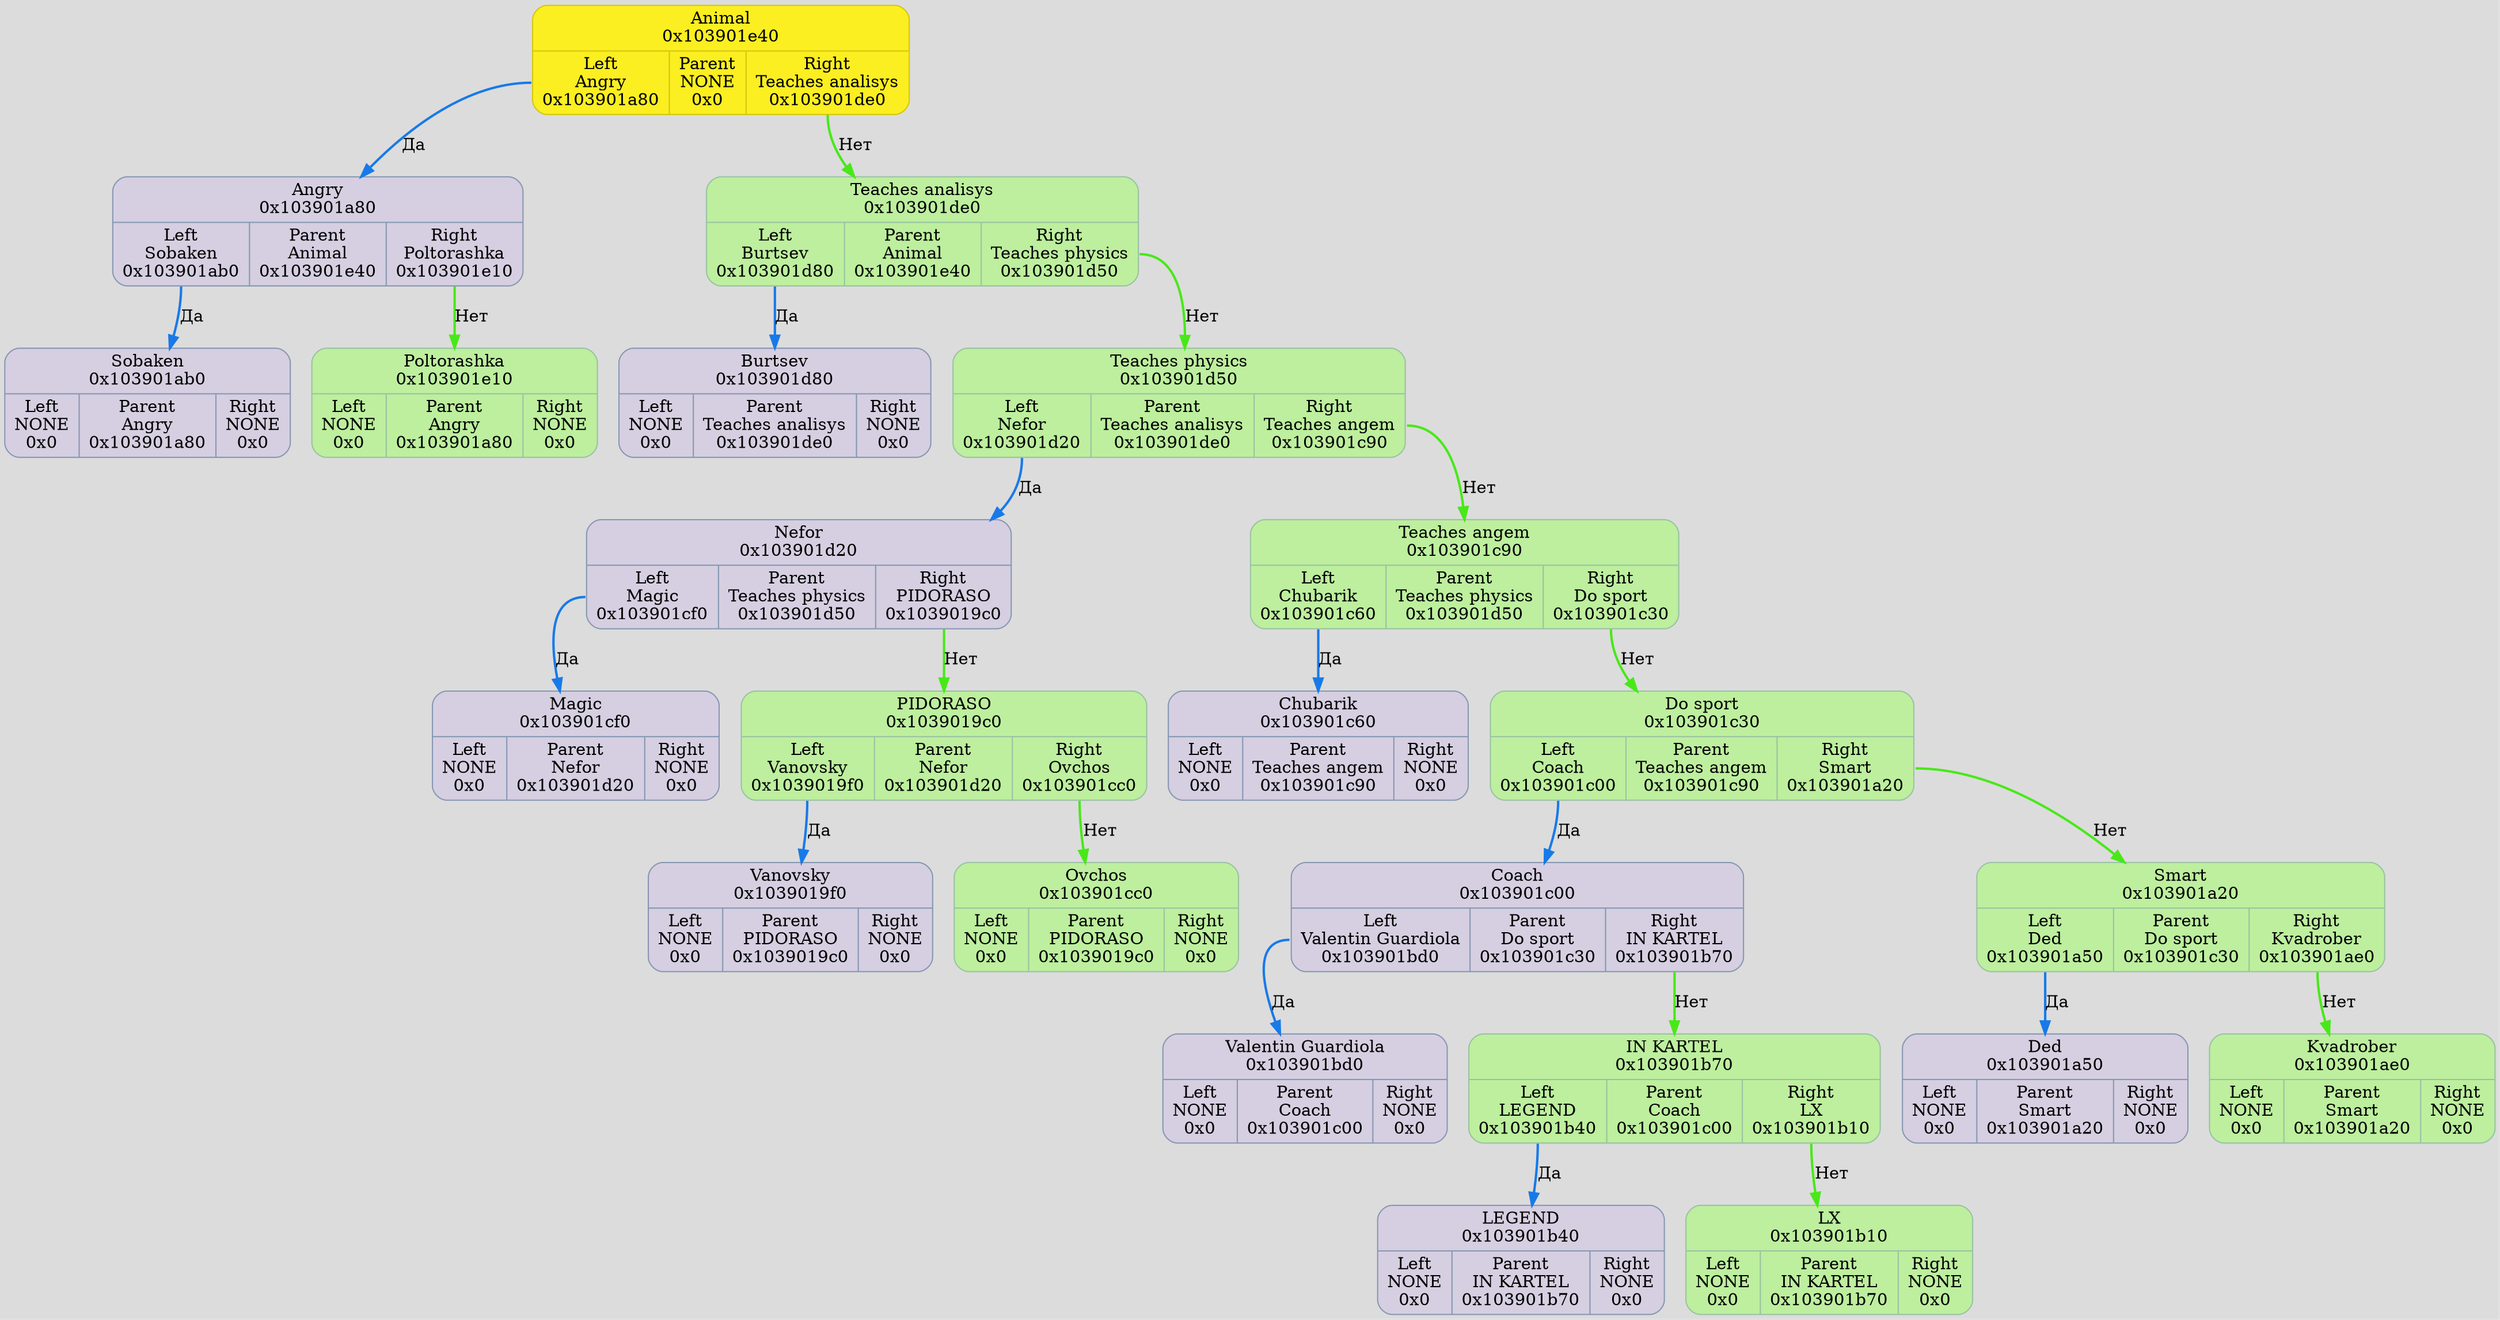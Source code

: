 digraph {
	fontname = "UbuntuMono";
	bgcolor = "#DCDCDC";

	node0x103901e40 [ shape = Mrecord; style = filled; fillcolor = "#FBEE21"; color = "#D3C70D"; fontcolor = "#000000";label = " { Animal\n0x103901e40 | { <left> Left\nAngry\n0x103901a80 | Parent\nNONE\n0x0 | <right> Right\nTeaches analisys\n0x103901de0 } } ";  ];
	node0x103901e40:<left> -> node0x103901a80 [ style = "bold"; color = "#187AE8"; label = "Да"; ];
	node0x103901a80 [ shape = Mrecord; style = filled; fillcolor = "#D5CFE1"; color = "#8797b2"; fontcolor = "#000000";label = " { Angry\n0x103901a80 | { <left> Left\nSobaken\n0x103901ab0 | Parent\nAnimal\n0x103901e40 | <right> Right\nPoltorashka\n0x103901e10 } } ";  ];
	node0x103901a80:<left> -> node0x103901ab0 [ style = "bold"; color = "#187AE8"; label = "Да"; ];
	node0x103901ab0 [ shape = Mrecord; style = filled; fillcolor = "#D5CFE1"; color = "#8797b2"; fontcolor = "#000000";label = " { Sobaken\n0x103901ab0 | { <left> Left\nNONE\n0x0 | Parent\nAngry\n0x103901a80 | <right> Right\nNONE\n0x0 } } ";  ];
	node0x103901e10 [ shape = Mrecord; style = filled; fillcolor = "#D5CFE1"; color = "#8797b2"; fontcolor = "#000000";label = " { Poltorashka\n0x103901e10 | { <left> Left\nNONE\n0x0 | Parent\nAngry\n0x103901a80 | <right> Right\nNONE\n0x0 } } ";  ];
	node0x103901a80:<right> -> node0x103901e10 [ style = "bold"; color = "#48E818"; label = "Нет"; ];
	node0x103901e10 [ fillcolor = "#BDEF9E"; color = "#99c2a2"; fontcolor = "#000000"; ];
	node0x103901de0 [ shape = Mrecord; style = filled; fillcolor = "#D5CFE1"; color = "#8797b2"; fontcolor = "#000000";label = " { Teaches analisys\n0x103901de0 | { <left> Left\nBurtsev\n0x103901d80 | Parent\nAnimal\n0x103901e40 | <right> Right\nTeaches physics\n0x103901d50 } } ";  ];
	node0x103901de0:<left> -> node0x103901d80 [ style = "bold"; color = "#187AE8"; label = "Да"; ];
	node0x103901d80 [ shape = Mrecord; style = filled; fillcolor = "#D5CFE1"; color = "#8797b2"; fontcolor = "#000000";label = " { Burtsev\n0x103901d80 | { <left> Left\nNONE\n0x0 | Parent\nTeaches analisys\n0x103901de0 | <right> Right\nNONE\n0x0 } } ";  ];
	node0x103901d50 [ shape = Mrecord; style = filled; fillcolor = "#D5CFE1"; color = "#8797b2"; fontcolor = "#000000";label = " { Teaches physics\n0x103901d50 | { <left> Left\nNefor\n0x103901d20 | Parent\nTeaches analisys\n0x103901de0 | <right> Right\nTeaches angem\n0x103901c90 } } ";  ];
	node0x103901d50:<left> -> node0x103901d20 [ style = "bold"; color = "#187AE8"; label = "Да"; ];
	node0x103901d20 [ shape = Mrecord; style = filled; fillcolor = "#D5CFE1"; color = "#8797b2"; fontcolor = "#000000";label = " { Nefor\n0x103901d20 | { <left> Left\nMagic\n0x103901cf0 | Parent\nTeaches physics\n0x103901d50 | <right> Right\nPIDORASO\n0x1039019c0 } } ";  ];
	node0x103901d20:<left> -> node0x103901cf0 [ style = "bold"; color = "#187AE8"; label = "Да"; ];
	node0x103901cf0 [ shape = Mrecord; style = filled; fillcolor = "#D5CFE1"; color = "#8797b2"; fontcolor = "#000000";label = " { Magic\n0x103901cf0 | { <left> Left\nNONE\n0x0 | Parent\nNefor\n0x103901d20 | <right> Right\nNONE\n0x0 } } ";  ];
	node0x1039019c0 [ shape = Mrecord; style = filled; fillcolor = "#D5CFE1"; color = "#8797b2"; fontcolor = "#000000";label = " { PIDORASO\n0x1039019c0 | { <left> Left\nVanovsky\n0x1039019f0 | Parent\nNefor\n0x103901d20 | <right> Right\nOvchos\n0x103901cc0 } } ";  ];
	node0x1039019c0:<left> -> node0x1039019f0 [ style = "bold"; color = "#187AE8"; label = "Да"; ];
	node0x1039019f0 [ shape = Mrecord; style = filled; fillcolor = "#D5CFE1"; color = "#8797b2"; fontcolor = "#000000";label = " { Vanovsky\n0x1039019f0 | { <left> Left\nNONE\n0x0 | Parent\nPIDORASO\n0x1039019c0 | <right> Right\nNONE\n0x0 } } ";  ];
	node0x103901cc0 [ shape = Mrecord; style = filled; fillcolor = "#D5CFE1"; color = "#8797b2"; fontcolor = "#000000";label = " { Ovchos\n0x103901cc0 | { <left> Left\nNONE\n0x0 | Parent\nPIDORASO\n0x1039019c0 | <right> Right\nNONE\n0x0 } } ";  ];
	node0x1039019c0:<right> -> node0x103901cc0 [ style = "bold"; color = "#48E818"; label = "Нет"; ];
	node0x103901cc0 [ fillcolor = "#BDEF9E"; color = "#99c2a2"; fontcolor = "#000000"; ];
	node0x103901d20:<right> -> node0x1039019c0 [ style = "bold"; color = "#48E818"; label = "Нет"; ];
	node0x1039019c0 [ fillcolor = "#BDEF9E"; color = "#99c2a2"; fontcolor = "#000000"; ];
	node0x103901c90 [ shape = Mrecord; style = filled; fillcolor = "#D5CFE1"; color = "#8797b2"; fontcolor = "#000000";label = " { Teaches angem\n0x103901c90 | { <left> Left\nChubarik\n0x103901c60 | Parent\nTeaches physics\n0x103901d50 | <right> Right\nDo sport\n0x103901c30 } } ";  ];
	node0x103901c90:<left> -> node0x103901c60 [ style = "bold"; color = "#187AE8"; label = "Да"; ];
	node0x103901c60 [ shape = Mrecord; style = filled; fillcolor = "#D5CFE1"; color = "#8797b2"; fontcolor = "#000000";label = " { Chubarik\n0x103901c60 | { <left> Left\nNONE\n0x0 | Parent\nTeaches angem\n0x103901c90 | <right> Right\nNONE\n0x0 } } ";  ];
	node0x103901c30 [ shape = Mrecord; style = filled; fillcolor = "#D5CFE1"; color = "#8797b2"; fontcolor = "#000000";label = " { Do sport\n0x103901c30 | { <left> Left\nCoach\n0x103901c00 | Parent\nTeaches angem\n0x103901c90 | <right> Right\nSmart\n0x103901a20 } } ";  ];
	node0x103901c30:<left> -> node0x103901c00 [ style = "bold"; color = "#187AE8"; label = "Да"; ];
	node0x103901c00 [ shape = Mrecord; style = filled; fillcolor = "#D5CFE1"; color = "#8797b2"; fontcolor = "#000000";label = " { Coach\n0x103901c00 | { <left> Left\nValentin Guardiola\n0x103901bd0 | Parent\nDo sport\n0x103901c30 | <right> Right\nIN KARTEL\n0x103901b70 } } ";  ];
	node0x103901c00:<left> -> node0x103901bd0 [ style = "bold"; color = "#187AE8"; label = "Да"; ];
	node0x103901bd0 [ shape = Mrecord; style = filled; fillcolor = "#D5CFE1"; color = "#8797b2"; fontcolor = "#000000";label = " { Valentin Guardiola\n0x103901bd0 | { <left> Left\nNONE\n0x0 | Parent\nCoach\n0x103901c00 | <right> Right\nNONE\n0x0 } } ";  ];
	node0x103901b70 [ shape = Mrecord; style = filled; fillcolor = "#D5CFE1"; color = "#8797b2"; fontcolor = "#000000";label = " { IN KARTEL\n0x103901b70 | { <left> Left\nLEGEND\n0x103901b40 | Parent\nCoach\n0x103901c00 | <right> Right\nLX\n0x103901b10 } } ";  ];
	node0x103901b70:<left> -> node0x103901b40 [ style = "bold"; color = "#187AE8"; label = "Да"; ];
	node0x103901b40 [ shape = Mrecord; style = filled; fillcolor = "#D5CFE1"; color = "#8797b2"; fontcolor = "#000000";label = " { LEGEND\n0x103901b40 | { <left> Left\nNONE\n0x0 | Parent\nIN KARTEL\n0x103901b70 | <right> Right\nNONE\n0x0 } } ";  ];
	node0x103901b10 [ shape = Mrecord; style = filled; fillcolor = "#D5CFE1"; color = "#8797b2"; fontcolor = "#000000";label = " { LX\n0x103901b10 | { <left> Left\nNONE\n0x0 | Parent\nIN KARTEL\n0x103901b70 | <right> Right\nNONE\n0x0 } } ";  ];
	node0x103901b70:<right> -> node0x103901b10 [ style = "bold"; color = "#48E818"; label = "Нет"; ];
	node0x103901b10 [ fillcolor = "#BDEF9E"; color = "#99c2a2"; fontcolor = "#000000"; ];
	node0x103901c00:<right> -> node0x103901b70 [ style = "bold"; color = "#48E818"; label = "Нет"; ];
	node0x103901b70 [ fillcolor = "#BDEF9E"; color = "#99c2a2"; fontcolor = "#000000"; ];
	node0x103901a20 [ shape = Mrecord; style = filled; fillcolor = "#D5CFE1"; color = "#8797b2"; fontcolor = "#000000";label = " { Smart\n0x103901a20 | { <left> Left\nDed\n0x103901a50 | Parent\nDo sport\n0x103901c30 | <right> Right\nKvadrober\n0x103901ae0 } } ";  ];
	node0x103901a20:<left> -> node0x103901a50 [ style = "bold"; color = "#187AE8"; label = "Да"; ];
	node0x103901a50 [ shape = Mrecord; style = filled; fillcolor = "#D5CFE1"; color = "#8797b2"; fontcolor = "#000000";label = " { Ded\n0x103901a50 | { <left> Left\nNONE\n0x0 | Parent\nSmart\n0x103901a20 | <right> Right\nNONE\n0x0 } } ";  ];
	node0x103901ae0 [ shape = Mrecord; style = filled; fillcolor = "#D5CFE1"; color = "#8797b2"; fontcolor = "#000000";label = " { Kvadrober\n0x103901ae0 | { <left> Left\nNONE\n0x0 | Parent\nSmart\n0x103901a20 | <right> Right\nNONE\n0x0 } } ";  ];
	node0x103901a20:<right> -> node0x103901ae0 [ style = "bold"; color = "#48E818"; label = "Нет"; ];
	node0x103901ae0 [ fillcolor = "#BDEF9E"; color = "#99c2a2"; fontcolor = "#000000"; ];
	node0x103901c30:<right> -> node0x103901a20 [ style = "bold"; color = "#48E818"; label = "Нет"; ];
	node0x103901a20 [ fillcolor = "#BDEF9E"; color = "#99c2a2"; fontcolor = "#000000"; ];
	node0x103901c90:<right> -> node0x103901c30 [ style = "bold"; color = "#48E818"; label = "Нет"; ];
	node0x103901c30 [ fillcolor = "#BDEF9E"; color = "#99c2a2"; fontcolor = "#000000"; ];
	node0x103901d50:<right> -> node0x103901c90 [ style = "bold"; color = "#48E818"; label = "Нет"; ];
	node0x103901c90 [ fillcolor = "#BDEF9E"; color = "#99c2a2"; fontcolor = "#000000"; ];
	node0x103901de0:<right> -> node0x103901d50 [ style = "bold"; color = "#48E818"; label = "Нет"; ];
	node0x103901d50 [ fillcolor = "#BDEF9E"; color = "#99c2a2"; fontcolor = "#000000"; ];
	node0x103901e40:<right> -> node0x103901de0 [ style = "bold"; color = "#48E818"; label = "Нет"; ];
	node0x103901de0 [ fillcolor = "#BDEF9E"; color = "#99c2a2"; fontcolor = "#000000"; ];
}
